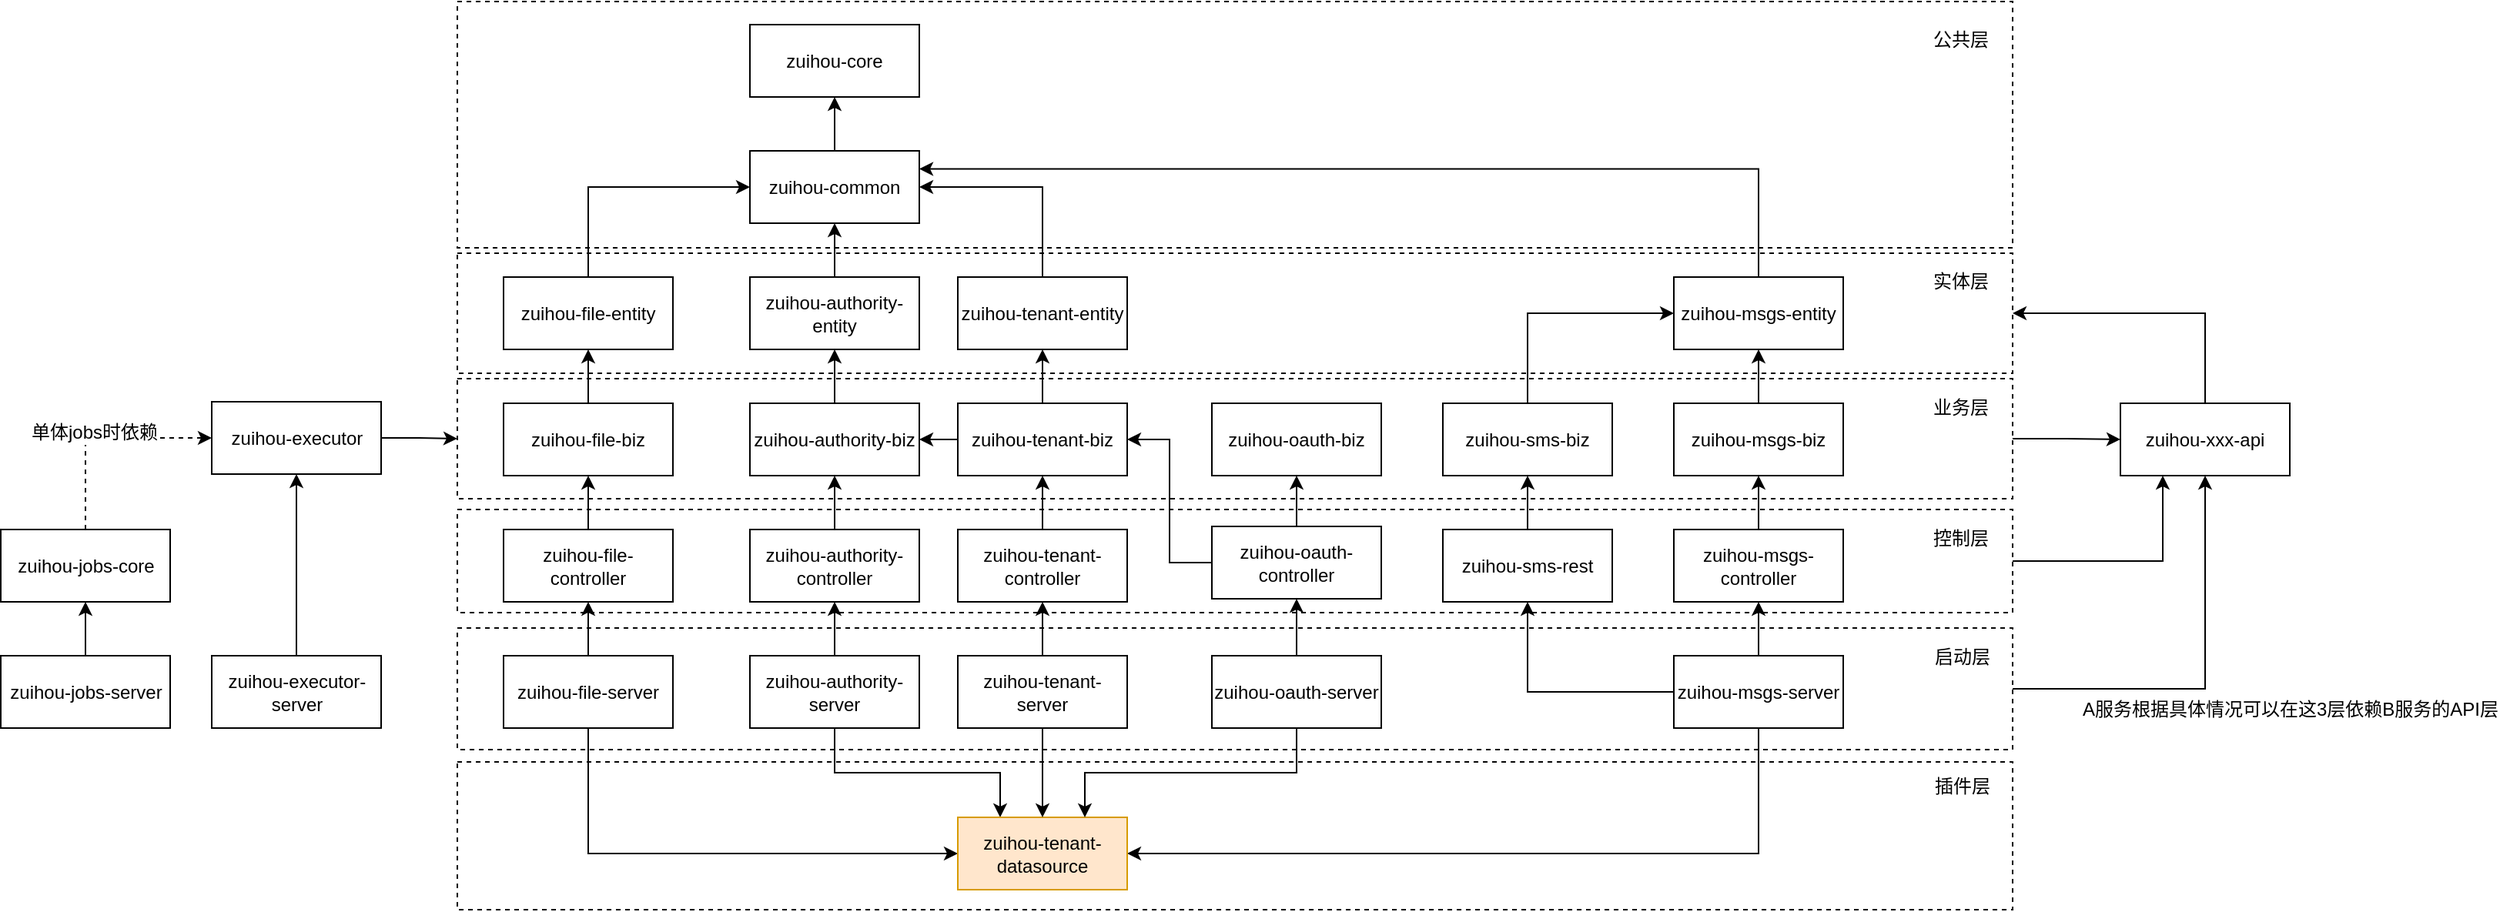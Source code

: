<mxfile version="11.1.4" type="device"><diagram id="8kKw39o-QQQTfHE7Vnlv" name="第 1 页"><mxGraphModel dx="599" dy="-187" grid="1" gridSize="10" guides="1" tooltips="1" connect="1" arrows="1" fold="1" page="1" pageScale="1" pageWidth="827" pageHeight="1169" math="0" shadow="0"><root><mxCell id="0"/><mxCell id="1" parent="0"/><mxCell id="vL-xo3Lf0imGUl0HUqxP-104" value="" style="rounded=0;whiteSpace=wrap;html=1;dashed=1;" parent="1" vertex="1"><mxGeometry x="1480" y="1814" width="1010" height="96" as="geometry"/></mxCell><mxCell id="vL-xo3Lf0imGUl0HUqxP-101" value="" style="rounded=0;whiteSpace=wrap;html=1;dashed=1;" parent="1" vertex="1"><mxGeometry x="1480" y="1320" width="1010" height="160" as="geometry"/></mxCell><mxCell id="vL-xo3Lf0imGUl0HUqxP-109" style="edgeStyle=orthogonalEdgeStyle;rounded=0;orthogonalLoop=1;jettySize=auto;html=1;exitX=1;exitY=0.5;exitDx=0;exitDy=0;entryX=0.5;entryY=1;entryDx=0;entryDy=0;" parent="1" source="vL-xo3Lf0imGUl0HUqxP-98" target="vL-xo3Lf0imGUl0HUqxP-105" edge="1"><mxGeometry relative="1" as="geometry"/></mxCell><mxCell id="vL-xo3Lf0imGUl0HUqxP-112" value="A服务根据具体情况可以在这3层依赖B服务的API层" style="text;html=1;resizable=0;points=[];align=center;verticalAlign=middle;labelBackgroundColor=#ffffff;" parent="vL-xo3Lf0imGUl0HUqxP-109" vertex="1" connectable="0"><mxGeometry x="-0.196" relative="1" as="geometry"><mxPoint x="74" y="13" as="offset"/></mxGeometry></mxCell><mxCell id="vL-xo3Lf0imGUl0HUqxP-98" value="" style="rounded=0;whiteSpace=wrap;html=1;dashed=1;" parent="1" vertex="1"><mxGeometry x="1480" y="1727" width="1010" height="79" as="geometry"/></mxCell><mxCell id="vL-xo3Lf0imGUl0HUqxP-108" style="edgeStyle=orthogonalEdgeStyle;rounded=0;orthogonalLoop=1;jettySize=auto;html=1;exitX=1;exitY=0.5;exitDx=0;exitDy=0;entryX=0.25;entryY=1;entryDx=0;entryDy=0;" parent="1" source="vL-xo3Lf0imGUl0HUqxP-96" target="vL-xo3Lf0imGUl0HUqxP-105" edge="1"><mxGeometry relative="1" as="geometry"/></mxCell><mxCell id="vL-xo3Lf0imGUl0HUqxP-96" value="" style="rounded=0;whiteSpace=wrap;html=1;dashed=1;" parent="1" vertex="1"><mxGeometry x="1480" y="1650" width="1010" height="67" as="geometry"/></mxCell><mxCell id="vL-xo3Lf0imGUl0HUqxP-97" value="控制层" style="text;html=1;resizable=0;autosize=1;align=center;verticalAlign=middle;points=[];fillColor=none;strokeColor=none;rounded=0;dashed=1;" parent="1" vertex="1"><mxGeometry x="2430.5" y="1658.5" width="50" height="20" as="geometry"/></mxCell><mxCell id="vL-xo3Lf0imGUl0HUqxP-93" value="" style="rounded=0;whiteSpace=wrap;html=1;dashed=1;" parent="1" vertex="1"><mxGeometry x="1480" y="1483.5" width="1010" height="78" as="geometry"/></mxCell><mxCell id="vL-xo3Lf0imGUl0HUqxP-107" style="edgeStyle=orthogonalEdgeStyle;rounded=0;orthogonalLoop=1;jettySize=auto;html=1;exitX=1;exitY=0.5;exitDx=0;exitDy=0;" parent="1" source="vL-xo3Lf0imGUl0HUqxP-90" target="vL-xo3Lf0imGUl0HUqxP-105" edge="1"><mxGeometry relative="1" as="geometry"/></mxCell><mxCell id="vL-xo3Lf0imGUl0HUqxP-90" value="" style="rounded=0;whiteSpace=wrap;html=1;dashed=1;" parent="1" vertex="1"><mxGeometry x="1480" y="1565" width="1010" height="78" as="geometry"/></mxCell><mxCell id="32cGy6nTapaQo0RjPePy-1" style="edgeStyle=orthogonalEdgeStyle;rounded=0;orthogonalLoop=1;jettySize=auto;html=1;exitX=0.5;exitY=0;exitDx=0;exitDy=0;entryX=0.5;entryY=1;entryDx=0;entryDy=0;" parent="1" source="32cGy6nTapaQo0RjPePy-3" target="32cGy6nTapaQo0RjPePy-8" edge="1"><mxGeometry relative="1" as="geometry"/></mxCell><mxCell id="vL-xo3Lf0imGUl0HUqxP-55" style="edgeStyle=orthogonalEdgeStyle;rounded=0;orthogonalLoop=1;jettySize=auto;html=1;exitX=0.5;exitY=1;exitDx=0;exitDy=0;entryX=0;entryY=0.5;entryDx=0;entryDy=0;" parent="1" source="32cGy6nTapaQo0RjPePy-3" target="vL-xo3Lf0imGUl0HUqxP-6" edge="1"><mxGeometry relative="1" as="geometry"/></mxCell><mxCell id="32cGy6nTapaQo0RjPePy-3" value="zuihou-file-server" style="rounded=0;whiteSpace=wrap;html=1;flipV=1;flipH=1;" parent="1" vertex="1"><mxGeometry x="1510" y="1745" width="110" height="47" as="geometry"/></mxCell><mxCell id="32cGy6nTapaQo0RjPePy-7" style="edgeStyle=orthogonalEdgeStyle;rounded=0;orthogonalLoop=1;jettySize=auto;html=1;exitX=0.5;exitY=0;exitDx=0;exitDy=0;entryX=0.5;entryY=1;entryDx=0;entryDy=0;" parent="1" source="32cGy6nTapaQo0RjPePy-8" target="32cGy6nTapaQo0RjPePy-12" edge="1"><mxGeometry relative="1" as="geometry"/></mxCell><mxCell id="32cGy6nTapaQo0RjPePy-8" value="zuihou-file-controller" style="rounded=0;whiteSpace=wrap;html=1;flipV=1;flipH=1;" parent="1" vertex="1"><mxGeometry x="1510" y="1663" width="110" height="47" as="geometry"/></mxCell><mxCell id="32cGy6nTapaQo0RjPePy-9" style="edgeStyle=orthogonalEdgeStyle;rounded=0;orthogonalLoop=1;jettySize=auto;html=1;exitX=0.5;exitY=0;exitDx=0;exitDy=0;entryX=0.5;entryY=1;entryDx=0;entryDy=0;" parent="1" source="32cGy6nTapaQo0RjPePy-12" target="32cGy6nTapaQo0RjPePy-15" edge="1"><mxGeometry relative="1" as="geometry"/></mxCell><mxCell id="32cGy6nTapaQo0RjPePy-12" value="zuihou-file-biz" style="rounded=0;whiteSpace=wrap;html=1;flipV=1;flipH=1;" parent="1" vertex="1"><mxGeometry x="1510" y="1581" width="110" height="47" as="geometry"/></mxCell><mxCell id="vL-xo3Lf0imGUl0HUqxP-49" style="edgeStyle=orthogonalEdgeStyle;rounded=0;orthogonalLoop=1;jettySize=auto;html=1;exitX=0.5;exitY=0;exitDx=0;exitDy=0;entryX=0;entryY=0.5;entryDx=0;entryDy=0;" parent="1" source="32cGy6nTapaQo0RjPePy-15" target="vL-xo3Lf0imGUl0HUqxP-47" edge="1"><mxGeometry relative="1" as="geometry"/></mxCell><mxCell id="32cGy6nTapaQo0RjPePy-15" value="zuihou-file-entity" style="rounded=0;whiteSpace=wrap;html=1;flipV=1;flipH=1;" parent="1" vertex="1"><mxGeometry x="1510" y="1499" width="110" height="47" as="geometry"/></mxCell><mxCell id="32cGy6nTapaQo0RjPePy-22" style="edgeStyle=orthogonalEdgeStyle;rounded=0;orthogonalLoop=1;jettySize=auto;html=1;exitX=0.5;exitY=0;exitDx=0;exitDy=0;entryX=0.5;entryY=1;entryDx=0;entryDy=0;" parent="1" source="32cGy6nTapaQo0RjPePy-24" target="32cGy6nTapaQo0RjPePy-30" edge="1"><mxGeometry relative="1" as="geometry"/></mxCell><mxCell id="vL-xo3Lf0imGUl0HUqxP-54" style="edgeStyle=orthogonalEdgeStyle;rounded=0;orthogonalLoop=1;jettySize=auto;html=1;exitX=0.5;exitY=1;exitDx=0;exitDy=0;entryX=0.25;entryY=0;entryDx=0;entryDy=0;" parent="1" source="32cGy6nTapaQo0RjPePy-24" target="vL-xo3Lf0imGUl0HUqxP-6" edge="1"><mxGeometry relative="1" as="geometry"/></mxCell><mxCell id="32cGy6nTapaQo0RjPePy-24" value="zuihou-authority-server" style="rounded=0;whiteSpace=wrap;html=1;flipV=1;flipH=1;" parent="1" vertex="1"><mxGeometry x="1670" y="1745" width="110" height="47" as="geometry"/></mxCell><mxCell id="32cGy6nTapaQo0RjPePy-25" style="edgeStyle=orthogonalEdgeStyle;rounded=0;orthogonalLoop=1;jettySize=auto;html=1;exitX=0.5;exitY=0;exitDx=0;exitDy=0;entryX=0.5;entryY=1;entryDx=0;entryDy=0;" parent="1" source="32cGy6nTapaQo0RjPePy-30" target="32cGy6nTapaQo0RjPePy-32" edge="1"><mxGeometry relative="1" as="geometry"/></mxCell><mxCell id="32cGy6nTapaQo0RjPePy-30" value="zuihou-authority-controller" style="rounded=0;whiteSpace=wrap;html=1;flipV=1;flipH=1;" parent="1" vertex="1"><mxGeometry x="1670" y="1663" width="110" height="47" as="geometry"/></mxCell><mxCell id="32cGy6nTapaQo0RjPePy-31" style="edgeStyle=orthogonalEdgeStyle;rounded=0;orthogonalLoop=1;jettySize=auto;html=1;exitX=0.5;exitY=0;exitDx=0;exitDy=0;entryX=0.5;entryY=1;entryDx=0;entryDy=0;" parent="1" source="32cGy6nTapaQo0RjPePy-32" target="32cGy6nTapaQo0RjPePy-34" edge="1"><mxGeometry relative="1" as="geometry"/></mxCell><mxCell id="32cGy6nTapaQo0RjPePy-32" value="zuihou-authority-biz" style="rounded=0;whiteSpace=wrap;html=1;flipV=1;flipH=1;" parent="1" vertex="1"><mxGeometry x="1670" y="1581" width="110" height="47" as="geometry"/></mxCell><mxCell id="vL-xo3Lf0imGUl0HUqxP-48" value="" style="edgeStyle=orthogonalEdgeStyle;rounded=0;orthogonalLoop=1;jettySize=auto;html=1;" parent="1" source="32cGy6nTapaQo0RjPePy-34" target="vL-xo3Lf0imGUl0HUqxP-47" edge="1"><mxGeometry relative="1" as="geometry"/></mxCell><mxCell id="32cGy6nTapaQo0RjPePy-34" value="zuihou-authority-entity" style="rounded=0;whiteSpace=wrap;html=1;flipV=1;flipH=1;" parent="1" vertex="1"><mxGeometry x="1670" y="1499" width="110" height="47" as="geometry"/></mxCell><mxCell id="vL-xo3Lf0imGUl0HUqxP-51" value="" style="edgeStyle=orthogonalEdgeStyle;rounded=0;orthogonalLoop=1;jettySize=auto;html=1;" parent="1" source="vL-xo3Lf0imGUl0HUqxP-47" target="vL-xo3Lf0imGUl0HUqxP-50" edge="1"><mxGeometry relative="1" as="geometry"/></mxCell><mxCell id="vL-xo3Lf0imGUl0HUqxP-47" value="zuihou-common" style="rounded=0;whiteSpace=wrap;html=1;flipV=1;flipH=1;" parent="1" vertex="1"><mxGeometry x="1670" y="1417" width="110" height="47" as="geometry"/></mxCell><mxCell id="vL-xo3Lf0imGUl0HUqxP-50" value="zuihou-core" style="rounded=0;whiteSpace=wrap;html=1;flipV=1;flipH=1;" parent="1" vertex="1"><mxGeometry x="1670" y="1335" width="110" height="47" as="geometry"/></mxCell><mxCell id="32cGy6nTapaQo0RjPePy-35" value="" style="edgeStyle=orthogonalEdgeStyle;rounded=0;orthogonalLoop=1;jettySize=auto;html=1;" parent="1" edge="1"><mxGeometry relative="1" as="geometry"><mxPoint x="1895" y="1483" as="sourcePoint"/></mxGeometry></mxCell><mxCell id="32cGy6nTapaQo0RjPePy-40" style="edgeStyle=orthogonalEdgeStyle;rounded=0;orthogonalLoop=1;jettySize=auto;html=1;exitX=0.5;exitY=0;exitDx=0;exitDy=0;entryX=0.5;entryY=1;entryDx=0;entryDy=0;" parent="1" source="32cGy6nTapaQo0RjPePy-44" target="32cGy6nTapaQo0RjPePy-46" edge="1"><mxGeometry relative="1" as="geometry"/></mxCell><mxCell id="vL-xo3Lf0imGUl0HUqxP-56" style="edgeStyle=orthogonalEdgeStyle;rounded=0;orthogonalLoop=1;jettySize=auto;html=1;exitX=0.5;exitY=1;exitDx=0;exitDy=0;entryX=1;entryY=0.5;entryDx=0;entryDy=0;" parent="1" source="32cGy6nTapaQo0RjPePy-44" target="vL-xo3Lf0imGUl0HUqxP-6" edge="1"><mxGeometry relative="1" as="geometry"/></mxCell><mxCell id="vL-xo3Lf0imGUl0HUqxP-74" style="edgeStyle=orthogonalEdgeStyle;rounded=0;orthogonalLoop=1;jettySize=auto;html=1;exitX=0;exitY=0.5;exitDx=0;exitDy=0;" parent="1" source="32cGy6nTapaQo0RjPePy-44" target="32cGy6nTapaQo0RjPePy-57" edge="1"><mxGeometry relative="1" as="geometry"/></mxCell><mxCell id="32cGy6nTapaQo0RjPePy-44" value="zuihou-msgs-server" style="rounded=0;whiteSpace=wrap;html=1;flipV=0;flipH=1;" parent="1" vertex="1"><mxGeometry x="2270" y="1745" width="110" height="47" as="geometry"/></mxCell><mxCell id="32cGy6nTapaQo0RjPePy-45" style="edgeStyle=orthogonalEdgeStyle;rounded=0;orthogonalLoop=1;jettySize=auto;html=1;exitX=0.5;exitY=0;exitDx=0;exitDy=0;entryX=0.5;entryY=1;entryDx=0;entryDy=0;" parent="1" source="32cGy6nTapaQo0RjPePy-46" target="32cGy6nTapaQo0RjPePy-48" edge="1"><mxGeometry relative="1" as="geometry"/></mxCell><mxCell id="32cGy6nTapaQo0RjPePy-46" value="zuihou-msgs-controller" style="rounded=0;whiteSpace=wrap;html=1;flipV=0;flipH=1;" parent="1" vertex="1"><mxGeometry x="2270" y="1663" width="110" height="47" as="geometry"/></mxCell><mxCell id="32cGy6nTapaQo0RjPePy-47" style="edgeStyle=orthogonalEdgeStyle;rounded=0;orthogonalLoop=1;jettySize=auto;html=1;exitX=0.5;exitY=0;exitDx=0;exitDy=0;entryX=0.5;entryY=1;entryDx=0;entryDy=0;" parent="1" source="32cGy6nTapaQo0RjPePy-48" target="32cGy6nTapaQo0RjPePy-50" edge="1"><mxGeometry relative="1" as="geometry"/></mxCell><mxCell id="32cGy6nTapaQo0RjPePy-48" value="zuihou-msgs-biz" style="rounded=0;whiteSpace=wrap;html=1;flipV=0;flipH=1;" parent="1" vertex="1"><mxGeometry x="2270" y="1581" width="110" height="47" as="geometry"/></mxCell><mxCell id="vL-xo3Lf0imGUl0HUqxP-57" style="edgeStyle=orthogonalEdgeStyle;rounded=0;orthogonalLoop=1;jettySize=auto;html=1;exitX=0.5;exitY=0;exitDx=0;exitDy=0;entryX=1;entryY=0.25;entryDx=0;entryDy=0;" parent="1" source="32cGy6nTapaQo0RjPePy-50" target="vL-xo3Lf0imGUl0HUqxP-47" edge="1"><mxGeometry relative="1" as="geometry"/></mxCell><mxCell id="32cGy6nTapaQo0RjPePy-50" value="zuihou-msgs-entity" style="rounded=0;whiteSpace=wrap;html=1;flipV=0;flipH=1;" parent="1" vertex="1"><mxGeometry x="2270" y="1499" width="110" height="47" as="geometry"/></mxCell><mxCell id="32cGy6nTapaQo0RjPePy-56" style="edgeStyle=orthogonalEdgeStyle;rounded=0;orthogonalLoop=1;jettySize=auto;html=1;exitX=0.5;exitY=0;exitDx=0;exitDy=0;entryX=0.5;entryY=1;entryDx=0;entryDy=0;" parent="1" source="32cGy6nTapaQo0RjPePy-57" target="32cGy6nTapaQo0RjPePy-60" edge="1"><mxGeometry relative="1" as="geometry"/></mxCell><mxCell id="32cGy6nTapaQo0RjPePy-57" value="zuihou-sms-rest" style="rounded=0;whiteSpace=wrap;html=1;flipV=1;flipH=1;" parent="1" vertex="1"><mxGeometry x="2120" y="1663" width="110" height="47" as="geometry"/></mxCell><mxCell id="32cGy6nTapaQo0RjPePy-58" style="edgeStyle=orthogonalEdgeStyle;rounded=0;orthogonalLoop=1;jettySize=auto;html=1;exitX=0.5;exitY=0;exitDx=0;exitDy=0;entryX=0;entryY=0.5;entryDx=0;entryDy=0;strokeWidth=1;" parent="1" source="32cGy6nTapaQo0RjPePy-60" target="32cGy6nTapaQo0RjPePy-50" edge="1"><mxGeometry relative="1" as="geometry"/></mxCell><mxCell id="32cGy6nTapaQo0RjPePy-60" value="zuihou-sms-biz" style="rounded=0;whiteSpace=wrap;html=1;flipV=1;flipH=1;" parent="1" vertex="1"><mxGeometry x="2120" y="1581" width="110" height="47" as="geometry"/></mxCell><mxCell id="vL-xo3Lf0imGUl0HUqxP-1" style="edgeStyle=orthogonalEdgeStyle;rounded=0;orthogonalLoop=1;jettySize=auto;html=1;exitX=0.5;exitY=0;exitDx=0;exitDy=0;entryX=0.5;entryY=1;entryDx=0;entryDy=0;" parent="1" source="vL-xo3Lf0imGUl0HUqxP-2" target="vL-xo3Lf0imGUl0HUqxP-4" edge="1"><mxGeometry relative="1" as="geometry"/></mxCell><mxCell id="vL-xo3Lf0imGUl0HUqxP-2" value="zuihou-tenant-controller" style="rounded=0;whiteSpace=wrap;html=1;flipV=0;flipH=1;" parent="1" vertex="1"><mxGeometry x="1805" y="1663" width="110" height="47" as="geometry"/></mxCell><mxCell id="vL-xo3Lf0imGUl0HUqxP-3" style="edgeStyle=orthogonalEdgeStyle;rounded=0;orthogonalLoop=1;jettySize=auto;html=1;exitX=0.5;exitY=0;exitDx=0;exitDy=0;entryX=0.5;entryY=1;entryDx=0;entryDy=0;" parent="1" source="vL-xo3Lf0imGUl0HUqxP-4" target="vL-xo3Lf0imGUl0HUqxP-5" edge="1"><mxGeometry relative="1" as="geometry"/></mxCell><mxCell id="vL-xo3Lf0imGUl0HUqxP-58" style="edgeStyle=orthogonalEdgeStyle;rounded=0;orthogonalLoop=1;jettySize=auto;html=1;exitX=0;exitY=0.5;exitDx=0;exitDy=0;entryX=1;entryY=0.5;entryDx=0;entryDy=0;" parent="1" source="vL-xo3Lf0imGUl0HUqxP-4" target="32cGy6nTapaQo0RjPePy-32" edge="1"><mxGeometry relative="1" as="geometry"/></mxCell><mxCell id="vL-xo3Lf0imGUl0HUqxP-4" value="zuihou-tenant-biz" style="rounded=0;whiteSpace=wrap;html=1;flipV=0;flipH=1;" parent="1" vertex="1"><mxGeometry x="1805" y="1581" width="110" height="47" as="geometry"/></mxCell><mxCell id="vL-xo3Lf0imGUl0HUqxP-52" style="edgeStyle=orthogonalEdgeStyle;rounded=0;orthogonalLoop=1;jettySize=auto;html=1;exitX=0.5;exitY=0;exitDx=0;exitDy=0;entryX=1;entryY=0.5;entryDx=0;entryDy=0;" parent="1" source="vL-xo3Lf0imGUl0HUqxP-5" target="vL-xo3Lf0imGUl0HUqxP-47" edge="1"><mxGeometry relative="1" as="geometry"/></mxCell><mxCell id="vL-xo3Lf0imGUl0HUqxP-5" value="zuihou-tenant-entity" style="rounded=0;whiteSpace=wrap;html=1;flipV=0;flipH=1;" parent="1" vertex="1"><mxGeometry x="1805" y="1499" width="110" height="47" as="geometry"/></mxCell><mxCell id="vL-xo3Lf0imGUl0HUqxP-6" value="zuihou-tenant-datasource" style="rounded=0;whiteSpace=wrap;html=1;flipV=1;flipH=1;fillColor=#ffe6cc;strokeColor=#d79b00;" parent="1" vertex="1"><mxGeometry x="1805" y="1850" width="110" height="47" as="geometry"/></mxCell><mxCell id="vL-xo3Lf0imGUl0HUqxP-60" style="edgeStyle=orthogonalEdgeStyle;rounded=0;orthogonalLoop=1;jettySize=auto;html=1;exitX=0.5;exitY=0;exitDx=0;exitDy=0;entryX=0.5;entryY=1;entryDx=0;entryDy=0;" parent="1" source="vL-xo3Lf0imGUl0HUqxP-62" target="vL-xo3Lf0imGUl0HUqxP-64" edge="1"><mxGeometry relative="1" as="geometry"/></mxCell><mxCell id="vL-xo3Lf0imGUl0HUqxP-77" style="edgeStyle=orthogonalEdgeStyle;rounded=0;orthogonalLoop=1;jettySize=auto;html=1;exitX=0.5;exitY=1;exitDx=0;exitDy=0;entryX=0.75;entryY=0;entryDx=0;entryDy=0;" parent="1" source="vL-xo3Lf0imGUl0HUqxP-62" target="vL-xo3Lf0imGUl0HUqxP-6" edge="1"><mxGeometry relative="1" as="geometry"/></mxCell><mxCell id="vL-xo3Lf0imGUl0HUqxP-62" value="zuihou-oauth-server" style="rounded=0;whiteSpace=wrap;html=1;flipV=0;flipH=1;" parent="1" vertex="1"><mxGeometry x="1970" y="1745" width="110" height="47" as="geometry"/></mxCell><mxCell id="vL-xo3Lf0imGUl0HUqxP-63" style="edgeStyle=orthogonalEdgeStyle;rounded=0;orthogonalLoop=1;jettySize=auto;html=1;exitX=0.5;exitY=0;exitDx=0;exitDy=0;entryX=0.5;entryY=1;entryDx=0;entryDy=0;" parent="1" source="vL-xo3Lf0imGUl0HUqxP-64" target="vL-xo3Lf0imGUl0HUqxP-66" edge="1"><mxGeometry relative="1" as="geometry"/></mxCell><mxCell id="vL-xo3Lf0imGUl0HUqxP-72" style="edgeStyle=orthogonalEdgeStyle;rounded=0;orthogonalLoop=1;jettySize=auto;html=1;exitX=0;exitY=0.5;exitDx=0;exitDy=0;entryX=1;entryY=0.5;entryDx=0;entryDy=0;" parent="1" source="vL-xo3Lf0imGUl0HUqxP-64" target="vL-xo3Lf0imGUl0HUqxP-4" edge="1"><mxGeometry relative="1" as="geometry"/></mxCell><mxCell id="vL-xo3Lf0imGUl0HUqxP-64" value="zuihou-oauth-controller" style="rounded=0;whiteSpace=wrap;html=1;flipV=0;flipH=1;" parent="1" vertex="1"><mxGeometry x="1970" y="1661" width="110" height="47" as="geometry"/></mxCell><mxCell id="vL-xo3Lf0imGUl0HUqxP-66" value="zuihou-oauth-biz" style="rounded=0;whiteSpace=wrap;html=1;flipV=0;flipH=1;" parent="1" vertex="1"><mxGeometry x="1970" y="1581" width="110" height="47" as="geometry"/></mxCell><mxCell id="vL-xo3Lf0imGUl0HUqxP-82" value="" style="edgeStyle=orthogonalEdgeStyle;rounded=0;orthogonalLoop=1;jettySize=auto;html=1;" parent="1" source="vL-xo3Lf0imGUl0HUqxP-79" target="vL-xo3Lf0imGUl0HUqxP-81" edge="1"><mxGeometry relative="1" as="geometry"/></mxCell><mxCell id="vL-xo3Lf0imGUl0HUqxP-79" value="zuihou-jobs-server" style="rounded=0;whiteSpace=wrap;html=1;flipV=1;flipH=1;" parent="1" vertex="1"><mxGeometry x="1183.5" y="1745" width="110" height="47" as="geometry"/></mxCell><mxCell id="vL-xo3Lf0imGUl0HUqxP-89" style="edgeStyle=orthogonalEdgeStyle;rounded=0;orthogonalLoop=1;jettySize=auto;html=1;exitX=0.5;exitY=0;exitDx=0;exitDy=0;entryX=0;entryY=0.5;entryDx=0;entryDy=0;dashed=1;" parent="1" source="vL-xo3Lf0imGUl0HUqxP-81" target="vL-xo3Lf0imGUl0HUqxP-83" edge="1"><mxGeometry relative="1" as="geometry"/></mxCell><mxCell id="vL-xo3Lf0imGUl0HUqxP-103" value="单体jobs时依赖" style="text;html=1;resizable=0;points=[];align=center;verticalAlign=middle;labelBackgroundColor=#ffffff;" parent="vL-xo3Lf0imGUl0HUqxP-89" vertex="1" connectable="0"><mxGeometry x="-0.167" y="-3" relative="1" as="geometry"><mxPoint x="2" y="-4" as="offset"/></mxGeometry></mxCell><mxCell id="vL-xo3Lf0imGUl0HUqxP-81" value="zuihou-jobs-core" style="rounded=0;whiteSpace=wrap;html=1;flipV=1;flipH=1;" parent="1" vertex="1"><mxGeometry x="1183.5" y="1663" width="110" height="47" as="geometry"/></mxCell><mxCell id="vL-xo3Lf0imGUl0HUqxP-91" style="edgeStyle=orthogonalEdgeStyle;rounded=0;orthogonalLoop=1;jettySize=auto;html=1;exitX=1;exitY=0.5;exitDx=0;exitDy=0;" parent="1" source="vL-xo3Lf0imGUl0HUqxP-83" target="vL-xo3Lf0imGUl0HUqxP-90" edge="1"><mxGeometry relative="1" as="geometry"/></mxCell><mxCell id="vL-xo3Lf0imGUl0HUqxP-83" value="zuihou-executor" style="rounded=0;whiteSpace=wrap;html=1;flipV=1;flipH=1;" parent="1" vertex="1"><mxGeometry x="1320.5" y="1580" width="110" height="47" as="geometry"/></mxCell><mxCell id="vL-xo3Lf0imGUl0HUqxP-88" style="edgeStyle=orthogonalEdgeStyle;rounded=0;orthogonalLoop=1;jettySize=auto;html=1;exitX=0.5;exitY=0;exitDx=0;exitDy=0;" parent="1" source="vL-xo3Lf0imGUl0HUqxP-86" target="vL-xo3Lf0imGUl0HUqxP-83" edge="1"><mxGeometry relative="1" as="geometry"/></mxCell><mxCell id="vL-xo3Lf0imGUl0HUqxP-86" value="zuihou-executor-server" style="rounded=0;whiteSpace=wrap;html=1;flipV=1;flipH=1;" parent="1" vertex="1"><mxGeometry x="1320.5" y="1745" width="110" height="47" as="geometry"/></mxCell><mxCell id="vL-xo3Lf0imGUl0HUqxP-92" value="业务层" style="text;html=1;resizable=0;autosize=1;align=center;verticalAlign=middle;points=[];fillColor=none;strokeColor=none;rounded=0;dashed=1;" parent="1" vertex="1"><mxGeometry x="2430.5" y="1573.5" width="50" height="20" as="geometry"/></mxCell><mxCell id="vL-xo3Lf0imGUl0HUqxP-94" value="实体层" style="text;html=1;resizable=0;autosize=1;align=center;verticalAlign=middle;points=[];fillColor=none;strokeColor=none;rounded=0;dashed=1;" parent="1" vertex="1"><mxGeometry x="2430.5" y="1492" width="50" height="20" as="geometry"/></mxCell><mxCell id="vL-xo3Lf0imGUl0HUqxP-99" value="启动层" style="text;html=1;resizable=0;autosize=1;align=center;verticalAlign=middle;points=[];fillColor=none;strokeColor=none;rounded=0;dashed=1;" parent="1" vertex="1"><mxGeometry x="2432" y="1735.5" width="50" height="20" as="geometry"/></mxCell><mxCell id="vL-xo3Lf0imGUl0HUqxP-100" value="插件层" style="text;html=1;resizable=0;autosize=1;align=center;verticalAlign=middle;points=[];fillColor=none;strokeColor=none;rounded=0;dashed=1;" parent="1" vertex="1"><mxGeometry x="2432" y="1820" width="50" height="20" as="geometry"/></mxCell><mxCell id="vL-xo3Lf0imGUl0HUqxP-102" value="公共层" style="text;html=1;resizable=0;autosize=1;align=center;verticalAlign=middle;points=[];fillColor=none;strokeColor=none;rounded=0;dashed=1;" parent="1" vertex="1"><mxGeometry x="2430.5" y="1335" width="50" height="20" as="geometry"/></mxCell><mxCell id="vL-xo3Lf0imGUl0HUqxP-110" style="edgeStyle=orthogonalEdgeStyle;rounded=0;orthogonalLoop=1;jettySize=auto;html=1;exitX=0.5;exitY=0;exitDx=0;exitDy=0;entryX=1;entryY=0.5;entryDx=0;entryDy=0;" parent="1" source="vL-xo3Lf0imGUl0HUqxP-105" target="vL-xo3Lf0imGUl0HUqxP-93" edge="1"><mxGeometry relative="1" as="geometry"/></mxCell><mxCell id="vL-xo3Lf0imGUl0HUqxP-105" value="zuihou-xxx-api" style="rounded=0;whiteSpace=wrap;html=1;flipV=0;flipH=1;" parent="1" vertex="1"><mxGeometry x="2560" y="1581" width="110" height="47" as="geometry"/></mxCell><mxCell id="Tp_6PTR4hoLRi1kRZlcl-2" style="edgeStyle=orthogonalEdgeStyle;rounded=0;orthogonalLoop=1;jettySize=auto;html=1;exitX=0.5;exitY=0;exitDx=0;exitDy=0;entryX=0.5;entryY=1;entryDx=0;entryDy=0;" edge="1" parent="1" source="Tp_6PTR4hoLRi1kRZlcl-1" target="vL-xo3Lf0imGUl0HUqxP-2"><mxGeometry relative="1" as="geometry"/></mxCell><mxCell id="Tp_6PTR4hoLRi1kRZlcl-3" style="edgeStyle=orthogonalEdgeStyle;rounded=0;orthogonalLoop=1;jettySize=auto;html=1;exitX=0.5;exitY=1;exitDx=0;exitDy=0;entryX=0.5;entryY=0;entryDx=0;entryDy=0;" edge="1" parent="1" source="Tp_6PTR4hoLRi1kRZlcl-1" target="vL-xo3Lf0imGUl0HUqxP-6"><mxGeometry relative="1" as="geometry"/></mxCell><mxCell id="Tp_6PTR4hoLRi1kRZlcl-1" value="zuihou-tenant-server" style="rounded=0;whiteSpace=wrap;html=1;flipV=1;flipH=1;" vertex="1" parent="1"><mxGeometry x="1805" y="1745" width="110" height="47" as="geometry"/></mxCell></root></mxGraphModel></diagram></mxfile>

